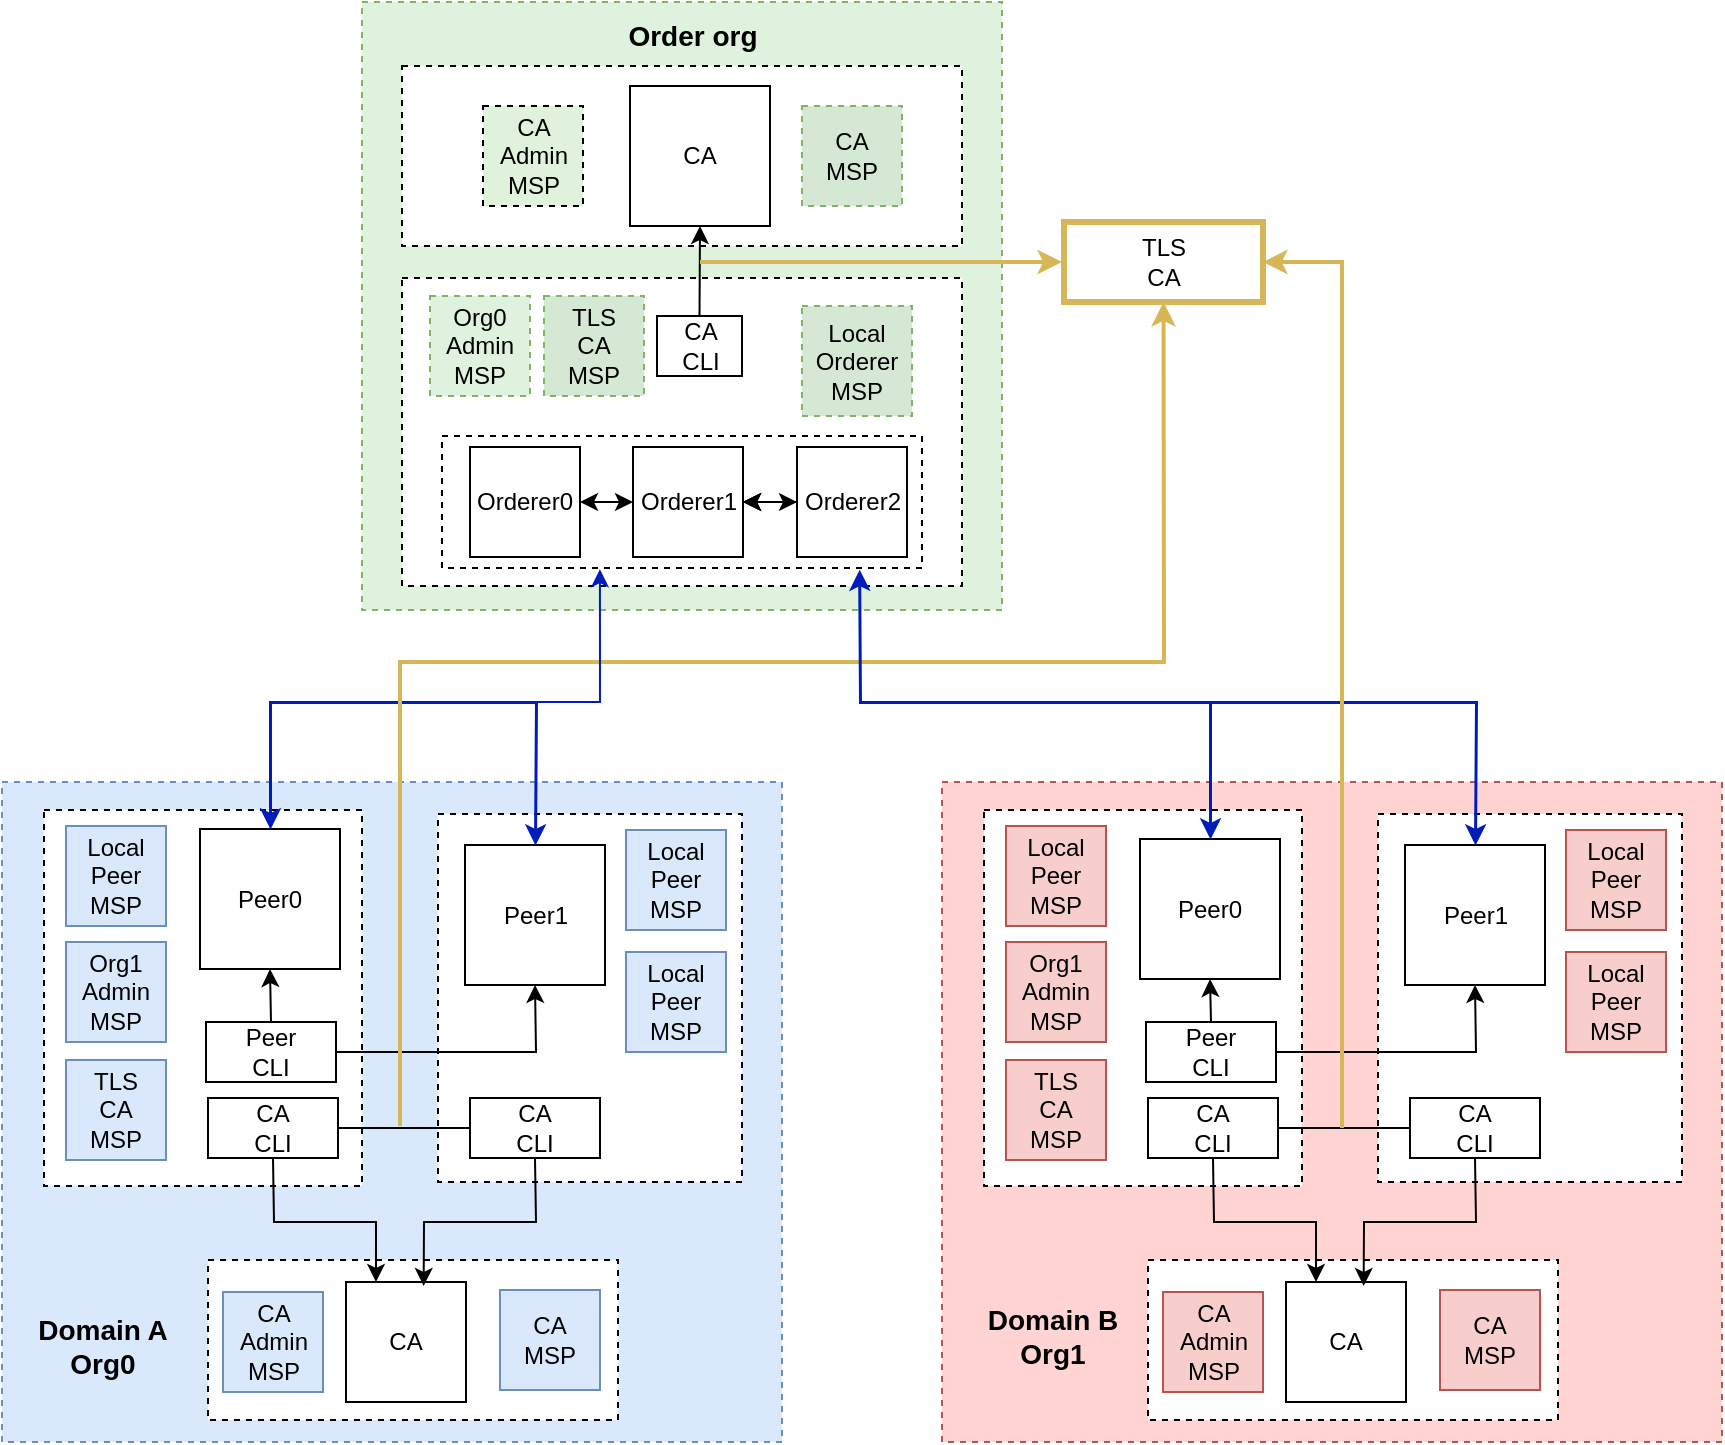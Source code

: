 <mxfile version="24.2.5" type="github">
  <diagram name="第 1 页" id="PmLA4qrSaHaohE-0kaDt">
    <mxGraphModel dx="1247" dy="671" grid="1" gridSize="10" guides="1" tooltips="1" connect="1" arrows="1" fold="1" page="1" pageScale="1" pageWidth="827" pageHeight="1169" math="0" shadow="0">
      <root>
        <mxCell id="0" />
        <mxCell id="1" parent="0" />
        <mxCell id="LXQ_5_RRnz_cJoP9UmNE-7" value="" style="rounded=0;whiteSpace=wrap;html=1;fillColor=#DEF2DD;strokeColor=#82b366;dashed=1;" vertex="1" parent="1">
          <mxGeometry x="300" y="170" width="320" height="304" as="geometry" />
        </mxCell>
        <mxCell id="LXQ_5_RRnz_cJoP9UmNE-8" value="" style="rounded=0;whiteSpace=wrap;html=1;dashed=1;" vertex="1" parent="1">
          <mxGeometry x="320" y="202" width="280" height="90" as="geometry" />
        </mxCell>
        <mxCell id="LXQ_5_RRnz_cJoP9UmNE-9" value="CA&lt;div&gt;Admin&lt;/div&gt;&lt;div&gt;MSP&lt;/div&gt;" style="rounded=0;whiteSpace=wrap;html=1;fillColor=#e0f2dc;dashed=1;" vertex="1" parent="1">
          <mxGeometry x="360.5" y="222" width="50" height="50" as="geometry" />
        </mxCell>
        <mxCell id="LXQ_5_RRnz_cJoP9UmNE-10" value="CA" style="rounded=0;whiteSpace=wrap;html=1;" vertex="1" parent="1">
          <mxGeometry x="434" y="212" width="70" height="70" as="geometry" />
        </mxCell>
        <mxCell id="LXQ_5_RRnz_cJoP9UmNE-11" value="CA&lt;div&gt;MSP&lt;/div&gt;" style="rounded=0;whiteSpace=wrap;html=1;fillColor=#d5e8d4;strokeColor=#82b366;dashed=1;" vertex="1" parent="1">
          <mxGeometry x="520" y="222" width="50" height="50" as="geometry" />
        </mxCell>
        <mxCell id="LXQ_5_RRnz_cJoP9UmNE-12" value="" style="rounded=0;whiteSpace=wrap;html=1;dashed=1;" vertex="1" parent="1">
          <mxGeometry x="320" y="308" width="280" height="154" as="geometry" />
        </mxCell>
        <mxCell id="LXQ_5_RRnz_cJoP9UmNE-13" value="Org0&lt;div&gt;Admin&lt;/div&gt;&lt;div&gt;MSP&lt;/div&gt;" style="rounded=0;whiteSpace=wrap;html=1;fillColor=#DEF2DD;strokeColor=#82b366;dashed=1;" vertex="1" parent="1">
          <mxGeometry x="334" y="317" width="50" height="50" as="geometry" />
        </mxCell>
        <mxCell id="LXQ_5_RRnz_cJoP9UmNE-15" value="Local&lt;div&gt;Orderer&lt;/div&gt;&lt;div&gt;MSP&lt;/div&gt;" style="rounded=0;whiteSpace=wrap;html=1;fillColor=#d5e8d4;strokeColor=#82b366;dashed=1;" vertex="1" parent="1">
          <mxGeometry x="520" y="322" width="55" height="55" as="geometry" />
        </mxCell>
        <mxCell id="LXQ_5_RRnz_cJoP9UmNE-16" value="CA&lt;div&gt;CLI&lt;/div&gt;" style="rounded=0;whiteSpace=wrap;html=1;" vertex="1" parent="1">
          <mxGeometry x="447.5" y="327" width="42.5" height="30" as="geometry" />
        </mxCell>
        <mxCell id="LXQ_5_RRnz_cJoP9UmNE-17" value="TLS&lt;div&gt;CA&lt;/div&gt;&lt;div&gt;MSP&lt;/div&gt;" style="rounded=0;whiteSpace=wrap;html=1;fillColor=#d5e8d4;strokeColor=#82b366;dashed=1;" vertex="1" parent="1">
          <mxGeometry x="391" y="317" width="50" height="50" as="geometry" />
        </mxCell>
        <mxCell id="LXQ_5_RRnz_cJoP9UmNE-20" value="" style="rounded=0;whiteSpace=wrap;html=1;fillColor=#dae8fc;strokeColor=#6c8ebf;dashed=1;" vertex="1" parent="1">
          <mxGeometry x="120" y="560" width="390" height="330" as="geometry" />
        </mxCell>
        <mxCell id="LXQ_5_RRnz_cJoP9UmNE-21" value="" style="rounded=0;whiteSpace=wrap;html=1;dashed=1;" vertex="1" parent="1">
          <mxGeometry x="141" y="574" width="159" height="188" as="geometry" />
        </mxCell>
        <mxCell id="LXQ_5_RRnz_cJoP9UmNE-22" value="" style="rounded=0;whiteSpace=wrap;html=1;dashed=1;" vertex="1" parent="1">
          <mxGeometry x="338" y="576" width="152" height="184" as="geometry" />
        </mxCell>
        <mxCell id="LXQ_5_RRnz_cJoP9UmNE-23" value="" style="rounded=0;whiteSpace=wrap;html=1;dashed=1;" vertex="1" parent="1">
          <mxGeometry x="223" y="799" width="205" height="80" as="geometry" />
        </mxCell>
        <mxCell id="LXQ_5_RRnz_cJoP9UmNE-24" value="Org1&lt;div&gt;Admin&lt;/div&gt;&lt;div&gt;MSP&lt;/div&gt;" style="rounded=0;whiteSpace=wrap;html=1;fillColor=#dae8fc;strokeColor=#6c8ebf;" vertex="1" parent="1">
          <mxGeometry x="152" y="640" width="50" height="50" as="geometry" />
        </mxCell>
        <mxCell id="LXQ_5_RRnz_cJoP9UmNE-25" value="Local&lt;div&gt;Peer&lt;/div&gt;&lt;div&gt;MSP&lt;/div&gt;" style="rounded=0;whiteSpace=wrap;html=1;fillColor=#dae8fc;strokeColor=#6c8ebf;" vertex="1" parent="1">
          <mxGeometry x="152" y="582" width="50" height="50" as="geometry" />
        </mxCell>
        <mxCell id="LXQ_5_RRnz_cJoP9UmNE-26" value="Local&lt;div&gt;Peer&lt;/div&gt;&lt;div&gt;MSP&lt;/div&gt;" style="rounded=0;whiteSpace=wrap;html=1;fillColor=#dae8fc;strokeColor=#6c8ebf;" vertex="1" parent="1">
          <mxGeometry x="432" y="584" width="50" height="50" as="geometry" />
        </mxCell>
        <mxCell id="LXQ_5_RRnz_cJoP9UmNE-27" value="TLS&lt;div&gt;CA&lt;/div&gt;&lt;div&gt;MSP&lt;/div&gt;" style="rounded=0;whiteSpace=wrap;html=1;fillColor=#dae8fc;strokeColor=#6c8ebf;" vertex="1" parent="1">
          <mxGeometry x="152" y="699" width="50" height="50" as="geometry" />
        </mxCell>
        <mxCell id="LXQ_5_RRnz_cJoP9UmNE-28" value="Peer0" style="rounded=0;whiteSpace=wrap;html=1;" vertex="1" parent="1">
          <mxGeometry x="219" y="583.5" width="70" height="70" as="geometry" />
        </mxCell>
        <mxCell id="LXQ_5_RRnz_cJoP9UmNE-29" value="Peer&lt;div&gt;CLI&lt;/div&gt;" style="rounded=0;whiteSpace=wrap;html=1;" vertex="1" parent="1">
          <mxGeometry x="222" y="680" width="65" height="30" as="geometry" />
        </mxCell>
        <mxCell id="LXQ_5_RRnz_cJoP9UmNE-30" value="CA&lt;div&gt;CLI&lt;/div&gt;" style="rounded=0;whiteSpace=wrap;html=1;" vertex="1" parent="1">
          <mxGeometry x="223" y="718" width="65" height="30" as="geometry" />
        </mxCell>
        <mxCell id="LXQ_5_RRnz_cJoP9UmNE-31" value="Peer1" style="rounded=0;whiteSpace=wrap;html=1;" vertex="1" parent="1">
          <mxGeometry x="351.5" y="591.5" width="70" height="70" as="geometry" />
        </mxCell>
        <mxCell id="LXQ_5_RRnz_cJoP9UmNE-32" value="Local&lt;div&gt;Peer&lt;/div&gt;&lt;div&gt;MSP&lt;/div&gt;" style="rounded=0;whiteSpace=wrap;html=1;fillColor=#dae8fc;strokeColor=#6c8ebf;" vertex="1" parent="1">
          <mxGeometry x="432" y="645" width="50" height="50" as="geometry" />
        </mxCell>
        <mxCell id="LXQ_5_RRnz_cJoP9UmNE-33" value="CA&lt;div&gt;CLI&lt;/div&gt;" style="rounded=0;whiteSpace=wrap;html=1;" vertex="1" parent="1">
          <mxGeometry x="354" y="718" width="65" height="30" as="geometry" />
        </mxCell>
        <mxCell id="LXQ_5_RRnz_cJoP9UmNE-34" value="" style="endArrow=classic;html=1;rounded=0;exitX=0.5;exitY=0;exitDx=0;exitDy=0;entryX=0.5;entryY=1;entryDx=0;entryDy=0;" edge="1" parent="1" source="LXQ_5_RRnz_cJoP9UmNE-29" target="LXQ_5_RRnz_cJoP9UmNE-28">
          <mxGeometry width="50" height="50" relative="1" as="geometry">
            <mxPoint x="-120" y="700" as="sourcePoint" />
            <mxPoint x="-70" y="650" as="targetPoint" />
          </mxGeometry>
        </mxCell>
        <mxCell id="LXQ_5_RRnz_cJoP9UmNE-36" value="" style="endArrow=classic;html=1;rounded=0;exitX=1;exitY=0.5;exitDx=0;exitDy=0;entryX=0.5;entryY=1;entryDx=0;entryDy=0;" edge="1" parent="1" source="LXQ_5_RRnz_cJoP9UmNE-29" target="LXQ_5_RRnz_cJoP9UmNE-31">
          <mxGeometry width="50" height="50" relative="1" as="geometry">
            <mxPoint x="10" y="680" as="sourcePoint" />
            <mxPoint x="60" y="630" as="targetPoint" />
            <Array as="points">
              <mxPoint x="387" y="695" />
            </Array>
          </mxGeometry>
        </mxCell>
        <mxCell id="LXQ_5_RRnz_cJoP9UmNE-38" value="" style="endArrow=none;html=1;rounded=0;entryX=0;entryY=0.5;entryDx=0;entryDy=0;exitX=1;exitY=0.5;exitDx=0;exitDy=0;" edge="1" parent="1" source="LXQ_5_RRnz_cJoP9UmNE-30" target="LXQ_5_RRnz_cJoP9UmNE-33">
          <mxGeometry width="50" height="50" relative="1" as="geometry">
            <mxPoint y="720" as="sourcePoint" />
            <mxPoint x="50" y="670" as="targetPoint" />
          </mxGeometry>
        </mxCell>
        <mxCell id="LXQ_5_RRnz_cJoP9UmNE-39" value="" style="endArrow=classic;html=1;rounded=0;exitX=0.5;exitY=1;exitDx=0;exitDy=0;entryX=0.25;entryY=0;entryDx=0;entryDy=0;" edge="1" parent="1" source="LXQ_5_RRnz_cJoP9UmNE-30" target="LXQ_5_RRnz_cJoP9UmNE-44">
          <mxGeometry width="50" height="50" relative="1" as="geometry">
            <mxPoint x="-10" y="720" as="sourcePoint" />
            <mxPoint x="140" y="940" as="targetPoint" />
            <Array as="points">
              <mxPoint x="256" y="780" />
              <mxPoint x="286" y="780" />
              <mxPoint x="307" y="780" />
            </Array>
          </mxGeometry>
        </mxCell>
        <mxCell id="LXQ_5_RRnz_cJoP9UmNE-43" value="CA&lt;div&gt;Admin&lt;/div&gt;&lt;div&gt;MSP&lt;/div&gt;" style="rounded=0;whiteSpace=wrap;html=1;fillColor=#dae8fc;strokeColor=#6c8ebf;" vertex="1" parent="1">
          <mxGeometry x="230.5" y="815" width="50" height="50" as="geometry" />
        </mxCell>
        <mxCell id="LXQ_5_RRnz_cJoP9UmNE-44" value="CA" style="rounded=0;whiteSpace=wrap;html=1;" vertex="1" parent="1">
          <mxGeometry x="292" y="810" width="60" height="60" as="geometry" />
        </mxCell>
        <mxCell id="LXQ_5_RRnz_cJoP9UmNE-45" value="CA&lt;div&gt;MSP&lt;/div&gt;" style="rounded=0;whiteSpace=wrap;html=1;fillColor=#dae8fc;strokeColor=#6c8ebf;" vertex="1" parent="1">
          <mxGeometry x="369" y="814" width="50" height="50" as="geometry" />
        </mxCell>
        <mxCell id="LXQ_5_RRnz_cJoP9UmNE-46" value="" style="endArrow=classic;html=1;rounded=0;entryX=0.647;entryY=0.033;entryDx=0;entryDy=0;entryPerimeter=0;exitX=0.5;exitY=1;exitDx=0;exitDy=0;" edge="1" parent="1" source="LXQ_5_RRnz_cJoP9UmNE-33" target="LXQ_5_RRnz_cJoP9UmNE-44">
          <mxGeometry width="50" height="50" relative="1" as="geometry">
            <mxPoint x="580" y="830" as="sourcePoint" />
            <mxPoint x="630" y="780" as="targetPoint" />
            <Array as="points">
              <mxPoint x="387" y="780" />
              <mxPoint x="331" y="780" />
            </Array>
          </mxGeometry>
        </mxCell>
        <mxCell id="LXQ_5_RRnz_cJoP9UmNE-47" value="" style="rounded=0;whiteSpace=wrap;html=1;fillColor=#FFD4D2;strokeColor=#b85450;dashed=1;strokeWidth=1;" vertex="1" parent="1">
          <mxGeometry x="590" y="560" width="390" height="330" as="geometry" />
        </mxCell>
        <mxCell id="LXQ_5_RRnz_cJoP9UmNE-48" value="" style="rounded=0;whiteSpace=wrap;html=1;dashed=1;" vertex="1" parent="1">
          <mxGeometry x="611" y="574" width="159" height="188" as="geometry" />
        </mxCell>
        <mxCell id="LXQ_5_RRnz_cJoP9UmNE-49" value="" style="rounded=0;whiteSpace=wrap;html=1;dashed=1;" vertex="1" parent="1">
          <mxGeometry x="808" y="576" width="152" height="184" as="geometry" />
        </mxCell>
        <mxCell id="LXQ_5_RRnz_cJoP9UmNE-50" value="" style="rounded=0;whiteSpace=wrap;html=1;dashed=1;" vertex="1" parent="1">
          <mxGeometry x="693" y="799" width="205" height="80" as="geometry" />
        </mxCell>
        <mxCell id="LXQ_5_RRnz_cJoP9UmNE-51" value="Org1&lt;div&gt;Admin&lt;/div&gt;&lt;div&gt;MSP&lt;/div&gt;" style="rounded=0;whiteSpace=wrap;html=1;fillColor=#f8cecc;strokeColor=#b85450;" vertex="1" parent="1">
          <mxGeometry x="622" y="640" width="50" height="50" as="geometry" />
        </mxCell>
        <mxCell id="LXQ_5_RRnz_cJoP9UmNE-52" value="Local&lt;div&gt;Peer&lt;/div&gt;&lt;div&gt;MSP&lt;/div&gt;" style="rounded=0;whiteSpace=wrap;html=1;fillColor=#f8cecc;strokeColor=#b85450;" vertex="1" parent="1">
          <mxGeometry x="622" y="582" width="50" height="50" as="geometry" />
        </mxCell>
        <mxCell id="LXQ_5_RRnz_cJoP9UmNE-53" value="Local&lt;div&gt;Peer&lt;/div&gt;&lt;div&gt;MSP&lt;/div&gt;" style="rounded=0;whiteSpace=wrap;html=1;fillColor=#f8cecc;strokeColor=#b85450;" vertex="1" parent="1">
          <mxGeometry x="902" y="584" width="50" height="50" as="geometry" />
        </mxCell>
        <mxCell id="LXQ_5_RRnz_cJoP9UmNE-54" value="TLS&lt;div&gt;CA&lt;/div&gt;&lt;div&gt;MSP&lt;/div&gt;" style="rounded=0;whiteSpace=wrap;html=1;fillColor=#f8cecc;strokeColor=#b85450;" vertex="1" parent="1">
          <mxGeometry x="622" y="699" width="50" height="50" as="geometry" />
        </mxCell>
        <mxCell id="LXQ_5_RRnz_cJoP9UmNE-55" value="Peer0" style="rounded=0;whiteSpace=wrap;html=1;" vertex="1" parent="1">
          <mxGeometry x="689" y="588.5" width="70" height="70" as="geometry" />
        </mxCell>
        <mxCell id="LXQ_5_RRnz_cJoP9UmNE-56" value="Peer&lt;div&gt;CLI&lt;/div&gt;" style="rounded=0;whiteSpace=wrap;html=1;" vertex="1" parent="1">
          <mxGeometry x="692" y="680" width="65" height="30" as="geometry" />
        </mxCell>
        <mxCell id="LXQ_5_RRnz_cJoP9UmNE-57" value="CA&lt;div&gt;CLI&lt;/div&gt;" style="rounded=0;whiteSpace=wrap;html=1;" vertex="1" parent="1">
          <mxGeometry x="693" y="718" width="65" height="30" as="geometry" />
        </mxCell>
        <mxCell id="LXQ_5_RRnz_cJoP9UmNE-58" value="Peer1" style="rounded=0;whiteSpace=wrap;html=1;" vertex="1" parent="1">
          <mxGeometry x="821.5" y="591.5" width="70" height="70" as="geometry" />
        </mxCell>
        <mxCell id="LXQ_5_RRnz_cJoP9UmNE-59" value="Local&lt;div&gt;Peer&lt;/div&gt;&lt;div&gt;MSP&lt;/div&gt;" style="rounded=0;whiteSpace=wrap;html=1;fillColor=#f8cecc;strokeColor=#b85450;" vertex="1" parent="1">
          <mxGeometry x="902" y="645" width="50" height="50" as="geometry" />
        </mxCell>
        <mxCell id="LXQ_5_RRnz_cJoP9UmNE-60" value="CA&lt;div&gt;CLI&lt;/div&gt;" style="rounded=0;whiteSpace=wrap;html=1;" vertex="1" parent="1">
          <mxGeometry x="824" y="718" width="65" height="30" as="geometry" />
        </mxCell>
        <mxCell id="LXQ_5_RRnz_cJoP9UmNE-61" value="" style="endArrow=classic;html=1;rounded=0;exitX=0.5;exitY=0;exitDx=0;exitDy=0;entryX=0.5;entryY=1;entryDx=0;entryDy=0;" edge="1" parent="1" source="LXQ_5_RRnz_cJoP9UmNE-56" target="LXQ_5_RRnz_cJoP9UmNE-55">
          <mxGeometry width="50" height="50" relative="1" as="geometry">
            <mxPoint x="350" y="700" as="sourcePoint" />
            <mxPoint x="400" y="650" as="targetPoint" />
          </mxGeometry>
        </mxCell>
        <mxCell id="LXQ_5_RRnz_cJoP9UmNE-62" value="" style="endArrow=classic;html=1;rounded=0;exitX=1;exitY=0.5;exitDx=0;exitDy=0;entryX=0.5;entryY=1;entryDx=0;entryDy=0;" edge="1" parent="1" source="LXQ_5_RRnz_cJoP9UmNE-56" target="LXQ_5_RRnz_cJoP9UmNE-58">
          <mxGeometry width="50" height="50" relative="1" as="geometry">
            <mxPoint x="480" y="680" as="sourcePoint" />
            <mxPoint x="530" y="630" as="targetPoint" />
            <Array as="points">
              <mxPoint x="857" y="695" />
            </Array>
          </mxGeometry>
        </mxCell>
        <mxCell id="LXQ_5_RRnz_cJoP9UmNE-63" value="" style="endArrow=none;html=1;rounded=0;entryX=0;entryY=0.5;entryDx=0;entryDy=0;exitX=1;exitY=0.5;exitDx=0;exitDy=0;" edge="1" parent="1" source="LXQ_5_RRnz_cJoP9UmNE-57" target="LXQ_5_RRnz_cJoP9UmNE-60">
          <mxGeometry width="50" height="50" relative="1" as="geometry">
            <mxPoint x="470" y="720" as="sourcePoint" />
            <mxPoint x="520" y="670" as="targetPoint" />
          </mxGeometry>
        </mxCell>
        <mxCell id="LXQ_5_RRnz_cJoP9UmNE-64" value="" style="endArrow=classic;html=1;rounded=0;exitX=0.5;exitY=1;exitDx=0;exitDy=0;entryX=0.25;entryY=0;entryDx=0;entryDy=0;" edge="1" parent="1" source="LXQ_5_RRnz_cJoP9UmNE-57" target="LXQ_5_RRnz_cJoP9UmNE-66">
          <mxGeometry width="50" height="50" relative="1" as="geometry">
            <mxPoint x="460" y="720" as="sourcePoint" />
            <mxPoint x="610" y="940" as="targetPoint" />
            <Array as="points">
              <mxPoint x="726" y="780" />
              <mxPoint x="756" y="780" />
              <mxPoint x="777" y="780" />
            </Array>
          </mxGeometry>
        </mxCell>
        <mxCell id="LXQ_5_RRnz_cJoP9UmNE-65" value="CA&lt;div&gt;Admin&lt;/div&gt;&lt;div&gt;MSP&lt;/div&gt;" style="rounded=0;whiteSpace=wrap;html=1;fillColor=#f8cecc;strokeColor=#b85450;" vertex="1" parent="1">
          <mxGeometry x="700.5" y="815" width="50" height="50" as="geometry" />
        </mxCell>
        <mxCell id="LXQ_5_RRnz_cJoP9UmNE-66" value="CA" style="rounded=0;whiteSpace=wrap;html=1;" vertex="1" parent="1">
          <mxGeometry x="762" y="810" width="60" height="60" as="geometry" />
        </mxCell>
        <mxCell id="LXQ_5_RRnz_cJoP9UmNE-67" value="CA&lt;div&gt;MSP&lt;/div&gt;" style="rounded=0;whiteSpace=wrap;html=1;fillColor=#f8cecc;strokeColor=#b85450;" vertex="1" parent="1">
          <mxGeometry x="839" y="814" width="50" height="50" as="geometry" />
        </mxCell>
        <mxCell id="LXQ_5_RRnz_cJoP9UmNE-68" value="" style="endArrow=classic;html=1;rounded=0;entryX=0.647;entryY=0.033;entryDx=0;entryDy=0;entryPerimeter=0;exitX=0.5;exitY=1;exitDx=0;exitDy=0;" edge="1" parent="1" source="LXQ_5_RRnz_cJoP9UmNE-60" target="LXQ_5_RRnz_cJoP9UmNE-66">
          <mxGeometry width="50" height="50" relative="1" as="geometry">
            <mxPoint x="1050" y="830" as="sourcePoint" />
            <mxPoint x="1100" y="780" as="targetPoint" />
            <Array as="points">
              <mxPoint x="857" y="780" />
              <mxPoint x="801" y="780" />
            </Array>
          </mxGeometry>
        </mxCell>
        <mxCell id="LXQ_5_RRnz_cJoP9UmNE-69" value="&lt;b style=&quot;font-size: 14px;&quot;&gt;&lt;font style=&quot;font-size: 14px;&quot;&gt;Domain A&lt;/font&gt;&lt;/b&gt;&lt;div style=&quot;font-size: 14px;&quot;&gt;&lt;b style=&quot;&quot;&gt;&lt;font style=&quot;font-size: 14px;&quot;&gt;Org0&lt;/font&gt;&lt;/b&gt;&lt;/div&gt;" style="text;html=1;align=center;verticalAlign=middle;resizable=0;points=[];autosize=1;strokeColor=none;fillColor=none;" vertex="1" parent="1">
          <mxGeometry x="125" y="817" width="90" height="50" as="geometry" />
        </mxCell>
        <mxCell id="LXQ_5_RRnz_cJoP9UmNE-70" value="&lt;b style=&quot;font-size: 14px;&quot;&gt;&lt;font style=&quot;font-size: 14px;&quot;&gt;Domain B&lt;/font&gt;&lt;/b&gt;&lt;div style=&quot;font-size: 14px;&quot;&gt;&lt;b style=&quot;&quot;&gt;&lt;font style=&quot;font-size: 14px;&quot;&gt;Org1&lt;/font&gt;&lt;/b&gt;&lt;/div&gt;" style="text;html=1;align=center;verticalAlign=middle;resizable=0;points=[];autosize=1;strokeColor=none;fillColor=none;" vertex="1" parent="1">
          <mxGeometry x="600" y="812" width="90" height="50" as="geometry" />
        </mxCell>
        <mxCell id="LXQ_5_RRnz_cJoP9UmNE-71" value="TLS&lt;div&gt;CA&lt;/div&gt;" style="rounded=0;whiteSpace=wrap;html=1;fillColor=#FFFFFF;strokeColor=#d6b656;strokeWidth=3;" vertex="1" parent="1">
          <mxGeometry x="651" y="280" width="99.5" height="40" as="geometry" />
        </mxCell>
        <mxCell id="LXQ_5_RRnz_cJoP9UmNE-72" value="" style="endArrow=classic;startArrow=classic;html=1;rounded=0;entryX=0.5;entryY=0;entryDx=0;entryDy=0;exitX=0.5;exitY=0;exitDx=0;exitDy=0;fillColor=#0050ef;strokeColor=#001DBC;strokeWidth=1.5;align=center;verticalAlign=middle;fontFamily=Helvetica;fontSize=11;fontColor=default;labelBackgroundColor=default;" edge="1" parent="1" source="LXQ_5_RRnz_cJoP9UmNE-28" target="LXQ_5_RRnz_cJoP9UmNE-31">
          <mxGeometry width="50" height="50" relative="1" as="geometry">
            <mxPoint x="140" y="520" as="sourcePoint" />
            <mxPoint x="190" y="470" as="targetPoint" />
            <Array as="points">
              <mxPoint x="254" y="520" />
              <mxPoint x="387" y="520" />
            </Array>
          </mxGeometry>
        </mxCell>
        <mxCell id="LXQ_5_RRnz_cJoP9UmNE-74" value="" style="endArrow=classic;startArrow=classic;html=1;rounded=0;exitX=0.5;exitY=0;exitDx=0;exitDy=0;entryX=0.5;entryY=0;entryDx=0;entryDy=0;fillColor=#0050ef;strokeColor=#001DBC;strokeWidth=1.5;" edge="1" parent="1" source="LXQ_5_RRnz_cJoP9UmNE-55" target="LXQ_5_RRnz_cJoP9UmNE-58">
          <mxGeometry width="50" height="50" relative="1" as="geometry">
            <mxPoint x="790" y="490" as="sourcePoint" />
            <mxPoint x="840" y="440" as="targetPoint" />
            <Array as="points">
              <mxPoint x="724" y="520" />
              <mxPoint x="857" y="520" />
            </Array>
          </mxGeometry>
        </mxCell>
        <mxCell id="LXQ_5_RRnz_cJoP9UmNE-76" value="" style="endArrow=classic;html=1;rounded=0;entryX=0.5;entryY=1;entryDx=0;entryDy=0;fillColor=#fff2cc;strokeColor=#d6b656;strokeWidth=2;" edge="1" parent="1" target="LXQ_5_RRnz_cJoP9UmNE-71">
          <mxGeometry width="50" height="50" relative="1" as="geometry">
            <mxPoint x="319" y="732" as="sourcePoint" />
            <mxPoint x="880.5" y="342.0" as="targetPoint" />
            <Array as="points">
              <mxPoint x="319" y="500" />
              <mxPoint x="701" y="500" />
            </Array>
          </mxGeometry>
        </mxCell>
        <mxCell id="LXQ_5_RRnz_cJoP9UmNE-78" value="" style="endArrow=classic;html=1;rounded=0;entryX=1;entryY=0.5;entryDx=0;entryDy=0;fillColor=#fff2cc;strokeColor=#d6b656;strokeWidth=2;" edge="1" parent="1" target="LXQ_5_RRnz_cJoP9UmNE-71">
          <mxGeometry width="50" height="50" relative="1" as="geometry">
            <mxPoint x="790" y="733" as="sourcePoint" />
            <mxPoint x="940" y="393" as="targetPoint" />
            <Array as="points">
              <mxPoint x="790" y="300" />
            </Array>
          </mxGeometry>
        </mxCell>
        <mxCell id="LXQ_5_RRnz_cJoP9UmNE-84" value="" style="rounded=0;whiteSpace=wrap;html=1;dashed=1;" vertex="1" parent="1">
          <mxGeometry x="340" y="387" width="240" height="66" as="geometry" />
        </mxCell>
        <mxCell id="LXQ_5_RRnz_cJoP9UmNE-14" value="Orderer0" style="rounded=0;whiteSpace=wrap;html=1;" vertex="1" parent="1">
          <mxGeometry x="354" y="392.5" width="55" height="55" as="geometry" />
        </mxCell>
        <mxCell id="LXQ_5_RRnz_cJoP9UmNE-82" value="Orderer1" style="rounded=0;whiteSpace=wrap;html=1;" vertex="1" parent="1">
          <mxGeometry x="435.5" y="392.5" width="55" height="55" as="geometry" />
        </mxCell>
        <mxCell id="LXQ_5_RRnz_cJoP9UmNE-88" value="" style="edgeStyle=orthogonalEdgeStyle;rounded=0;orthogonalLoop=1;jettySize=auto;html=1;" edge="1" parent="1" source="LXQ_5_RRnz_cJoP9UmNE-83" target="LXQ_5_RRnz_cJoP9UmNE-82">
          <mxGeometry relative="1" as="geometry" />
        </mxCell>
        <mxCell id="LXQ_5_RRnz_cJoP9UmNE-89" value="" style="edgeStyle=orthogonalEdgeStyle;rounded=0;orthogonalLoop=1;jettySize=auto;html=1;" edge="1" parent="1" source="LXQ_5_RRnz_cJoP9UmNE-83" target="LXQ_5_RRnz_cJoP9UmNE-82">
          <mxGeometry relative="1" as="geometry" />
        </mxCell>
        <mxCell id="LXQ_5_RRnz_cJoP9UmNE-83" value="Orderer2" style="rounded=0;whiteSpace=wrap;html=1;" vertex="1" parent="1">
          <mxGeometry x="517.5" y="392.5" width="55" height="55" as="geometry" />
        </mxCell>
        <mxCell id="LXQ_5_RRnz_cJoP9UmNE-86" value="" style="endArrow=classic;startArrow=classic;html=1;rounded=0;entryX=0;entryY=0.5;entryDx=0;entryDy=0;exitX=1;exitY=0.5;exitDx=0;exitDy=0;" edge="1" parent="1" source="LXQ_5_RRnz_cJoP9UmNE-14" target="LXQ_5_RRnz_cJoP9UmNE-82">
          <mxGeometry width="50" height="50" relative="1" as="geometry">
            <mxPoint x="20" y="462" as="sourcePoint" />
            <mxPoint x="70" y="412" as="targetPoint" />
          </mxGeometry>
        </mxCell>
        <mxCell id="LXQ_5_RRnz_cJoP9UmNE-87" value="" style="endArrow=classic;startArrow=classic;html=1;rounded=0;exitX=1;exitY=0.5;exitDx=0;exitDy=0;entryX=0;entryY=0.5;entryDx=0;entryDy=0;" edge="1" parent="1" source="LXQ_5_RRnz_cJoP9UmNE-82" target="LXQ_5_RRnz_cJoP9UmNE-83">
          <mxGeometry width="50" height="50" relative="1" as="geometry">
            <mxPoint x="1010" y="452" as="sourcePoint" />
            <mxPoint x="520" y="420" as="targetPoint" />
          </mxGeometry>
        </mxCell>
        <mxCell id="LXQ_5_RRnz_cJoP9UmNE-90" value="" style="endArrow=classic;html=1;rounded=0;entryX=0.5;entryY=1;entryDx=0;entryDy=0;exitX=0.5;exitY=0;exitDx=0;exitDy=0;" edge="1" parent="1" source="LXQ_5_RRnz_cJoP9UmNE-16" target="LXQ_5_RRnz_cJoP9UmNE-10">
          <mxGeometry width="50" height="50" relative="1" as="geometry">
            <mxPoint x="140" y="362" as="sourcePoint" />
            <mxPoint x="190" y="312" as="targetPoint" />
          </mxGeometry>
        </mxCell>
        <mxCell id="LXQ_5_RRnz_cJoP9UmNE-91" value="" style="endArrow=classic;html=1;rounded=0;entryX=0;entryY=0.5;entryDx=0;entryDy=0;strokeColor=#d6b656;strokeWidth=2;align=center;verticalAlign=middle;fontFamily=Helvetica;fontSize=11;fontColor=default;labelBackgroundColor=default;fillColor=#fff2cc;" edge="1" parent="1">
          <mxGeometry width="50" height="50" relative="1" as="geometry">
            <mxPoint x="469" y="300" as="sourcePoint" />
            <mxPoint x="650" y="300" as="targetPoint" />
          </mxGeometry>
        </mxCell>
        <mxCell id="LXQ_5_RRnz_cJoP9UmNE-92" value="" style="endArrow=classic;html=1;rounded=0;entryX=0.329;entryY=1.009;entryDx=0;entryDy=0;entryPerimeter=0;fillColor=#0050ef;strokeColor=#001DBC;" edge="1" parent="1" target="LXQ_5_RRnz_cJoP9UmNE-84">
          <mxGeometry width="50" height="50" relative="1" as="geometry">
            <mxPoint x="387" y="520" as="sourcePoint" />
            <mxPoint x="67" y="400" as="targetPoint" />
            <Array as="points">
              <mxPoint x="419" y="520" />
            </Array>
          </mxGeometry>
        </mxCell>
        <mxCell id="LXQ_5_RRnz_cJoP9UmNE-93" value="" style="endArrow=classic;html=1;rounded=0;entryX=0.869;entryY=1.009;entryDx=0;entryDy=0;entryPerimeter=0;strokeWidth=1.5;fillColor=#0050ef;strokeColor=#001DBC;" edge="1" parent="1">
          <mxGeometry width="50" height="50" relative="1" as="geometry">
            <mxPoint x="730" y="520" as="sourcePoint" />
            <mxPoint x="548.56" y="453.594" as="targetPoint" />
            <Array as="points">
              <mxPoint x="549" y="520" />
            </Array>
          </mxGeometry>
        </mxCell>
        <mxCell id="LXQ_5_RRnz_cJoP9UmNE-96" value="&lt;b style=&quot;font-size: 14px;&quot;&gt;Order&amp;nbsp;&lt;span style=&quot;background-color: initial;&quot;&gt;org&lt;/span&gt;&lt;/b&gt;" style="text;html=1;align=center;verticalAlign=middle;resizable=0;points=[];autosize=1;strokeColor=none;fillColor=none;" vertex="1" parent="1">
          <mxGeometry x="419.5" y="172" width="90" height="30" as="geometry" />
        </mxCell>
      </root>
    </mxGraphModel>
  </diagram>
</mxfile>
